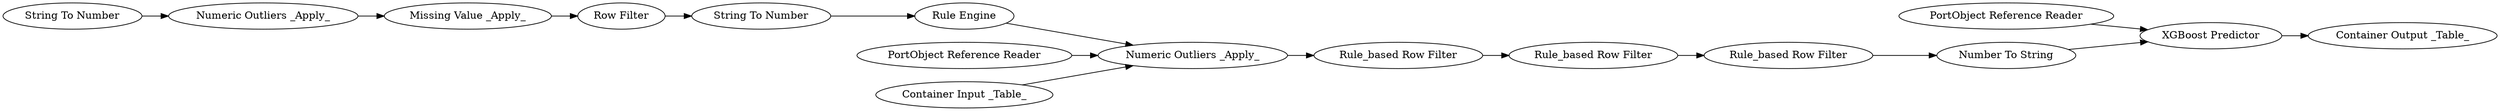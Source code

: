 digraph {
	"8052102257862795671_1161" [label="Container Output _Table_"]
	"-3634100440873389287_161" [label="Rule Engine"]
	"-3634100440873389287_235" [label="Numeric Outliers _Apply_"]
	"-3634100440873389287_162" [label="String To Number"]
	"8052102257862795671_1214" [label="XGBoost Predictor"]
	"-3634100440873389287_236" [label="Numeric Outliers _Apply_"]
	"-3634100440873389287_231" [label="Rule_based Row Filter"]
	"-6349135279771812428_1216" [label="PortObject Reference Reader"]
	"-3634100440873389287_227" [label="String To Number"]
	"-3634100440873389287_237" [label="Missing Value _Apply_"]
	"8052102257862795671_306" [label="Container Input _Table_"]
	"-3634100440873389287_229" [label="Row Filter"]
	"-3634100440873389287_230" [label="Rule_based Row Filter"]
	"8052102257862795671_1213" [label="PortObject Reference Reader"]
	"-3634100440873389287_13" [label="Rule_based Row Filter"]
	"-3634100440873389287_234" [label="Number To String"]
	"-3634100440873389287_236" -> "-3634100440873389287_13"
	"-6349135279771812428_1216" -> "-3634100440873389287_236"
	"-3634100440873389287_231" -> "-3634100440873389287_234"
	"-3634100440873389287_13" -> "-3634100440873389287_230"
	"-3634100440873389287_161" -> "-3634100440873389287_236"
	"-3634100440873389287_230" -> "-3634100440873389287_231"
	"-3634100440873389287_229" -> "-3634100440873389287_162"
	"-3634100440873389287_237" -> "-3634100440873389287_229"
	"8052102257862795671_306" -> "-3634100440873389287_236"
	"8052102257862795671_1214" -> "8052102257862795671_1161"
	"-3634100440873389287_235" -> "-3634100440873389287_237"
	"8052102257862795671_1213" -> "8052102257862795671_1214"
	"-3634100440873389287_227" -> "-3634100440873389287_235"
	"-3634100440873389287_162" -> "-3634100440873389287_161"
	"-3634100440873389287_234" -> "8052102257862795671_1214"
	rankdir=LR
}
